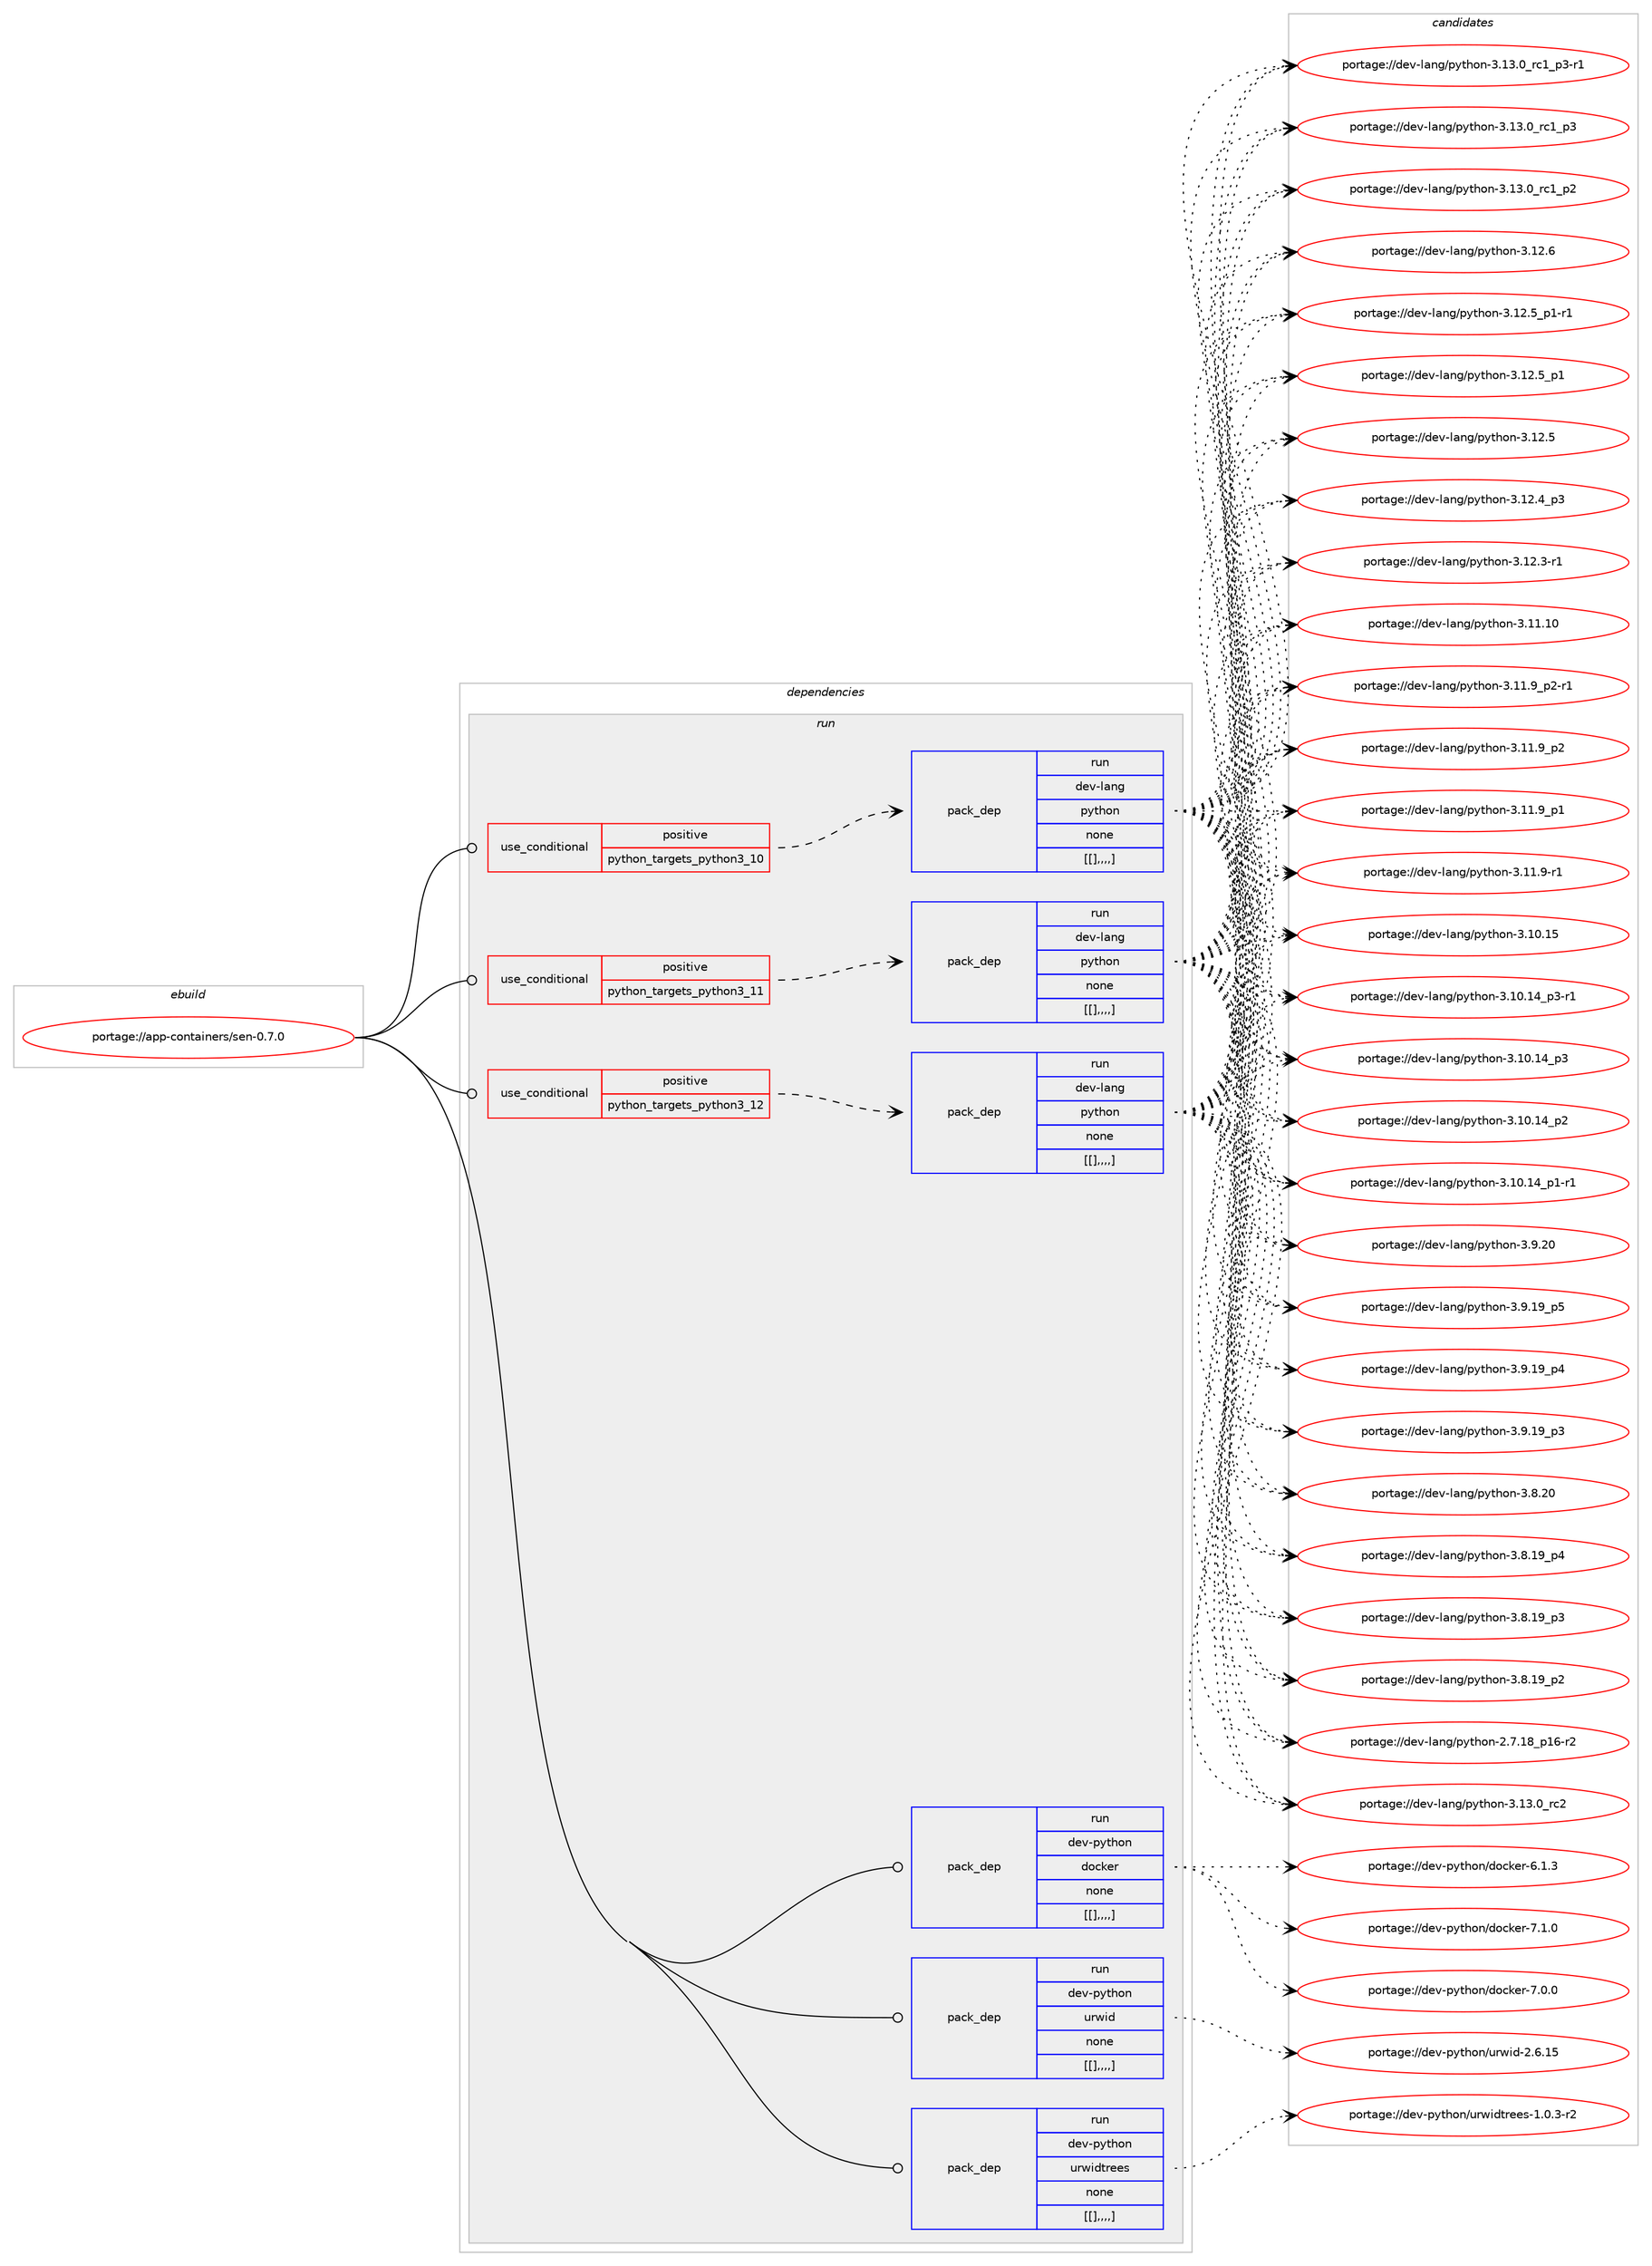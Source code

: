 digraph prolog {

# *************
# Graph options
# *************

newrank=true;
concentrate=true;
compound=true;
graph [rankdir=LR,fontname=Helvetica,fontsize=10,ranksep=1.5];#, ranksep=2.5, nodesep=0.2];
edge  [arrowhead=vee];
node  [fontname=Helvetica,fontsize=10];

# **********
# The ebuild
# **********

subgraph cluster_leftcol {
color=gray;
label=<<i>ebuild</i>>;
id [label="portage://app-containers/sen-0.7.0", color=red, width=4, href="../app-containers/sen-0.7.0.svg"];
}

# ****************
# The dependencies
# ****************

subgraph cluster_midcol {
color=gray;
label=<<i>dependencies</i>>;
subgraph cluster_compile {
fillcolor="#eeeeee";
style=filled;
label=<<i>compile</i>>;
}
subgraph cluster_compileandrun {
fillcolor="#eeeeee";
style=filled;
label=<<i>compile and run</i>>;
}
subgraph cluster_run {
fillcolor="#eeeeee";
style=filled;
label=<<i>run</i>>;
subgraph cond3402 {
dependency12433 [label=<<TABLE BORDER="0" CELLBORDER="1" CELLSPACING="0" CELLPADDING="4"><TR><TD ROWSPAN="3" CELLPADDING="10">use_conditional</TD></TR><TR><TD>positive</TD></TR><TR><TD>python_targets_python3_10</TD></TR></TABLE>>, shape=none, color=red];
subgraph pack8962 {
dependency12434 [label=<<TABLE BORDER="0" CELLBORDER="1" CELLSPACING="0" CELLPADDING="4" WIDTH="220"><TR><TD ROWSPAN="6" CELLPADDING="30">pack_dep</TD></TR><TR><TD WIDTH="110">run</TD></TR><TR><TD>dev-lang</TD></TR><TR><TD>python</TD></TR><TR><TD>none</TD></TR><TR><TD>[[],,,,]</TD></TR></TABLE>>, shape=none, color=blue];
}
dependency12433:e -> dependency12434:w [weight=20,style="dashed",arrowhead="vee"];
}
id:e -> dependency12433:w [weight=20,style="solid",arrowhead="odot"];
subgraph cond3403 {
dependency12435 [label=<<TABLE BORDER="0" CELLBORDER="1" CELLSPACING="0" CELLPADDING="4"><TR><TD ROWSPAN="3" CELLPADDING="10">use_conditional</TD></TR><TR><TD>positive</TD></TR><TR><TD>python_targets_python3_11</TD></TR></TABLE>>, shape=none, color=red];
subgraph pack8963 {
dependency12436 [label=<<TABLE BORDER="0" CELLBORDER="1" CELLSPACING="0" CELLPADDING="4" WIDTH="220"><TR><TD ROWSPAN="6" CELLPADDING="30">pack_dep</TD></TR><TR><TD WIDTH="110">run</TD></TR><TR><TD>dev-lang</TD></TR><TR><TD>python</TD></TR><TR><TD>none</TD></TR><TR><TD>[[],,,,]</TD></TR></TABLE>>, shape=none, color=blue];
}
dependency12435:e -> dependency12436:w [weight=20,style="dashed",arrowhead="vee"];
}
id:e -> dependency12435:w [weight=20,style="solid",arrowhead="odot"];
subgraph cond3404 {
dependency12437 [label=<<TABLE BORDER="0" CELLBORDER="1" CELLSPACING="0" CELLPADDING="4"><TR><TD ROWSPAN="3" CELLPADDING="10">use_conditional</TD></TR><TR><TD>positive</TD></TR><TR><TD>python_targets_python3_12</TD></TR></TABLE>>, shape=none, color=red];
subgraph pack8964 {
dependency12438 [label=<<TABLE BORDER="0" CELLBORDER="1" CELLSPACING="0" CELLPADDING="4" WIDTH="220"><TR><TD ROWSPAN="6" CELLPADDING="30">pack_dep</TD></TR><TR><TD WIDTH="110">run</TD></TR><TR><TD>dev-lang</TD></TR><TR><TD>python</TD></TR><TR><TD>none</TD></TR><TR><TD>[[],,,,]</TD></TR></TABLE>>, shape=none, color=blue];
}
dependency12437:e -> dependency12438:w [weight=20,style="dashed",arrowhead="vee"];
}
id:e -> dependency12437:w [weight=20,style="solid",arrowhead="odot"];
subgraph pack8965 {
dependency12439 [label=<<TABLE BORDER="0" CELLBORDER="1" CELLSPACING="0" CELLPADDING="4" WIDTH="220"><TR><TD ROWSPAN="6" CELLPADDING="30">pack_dep</TD></TR><TR><TD WIDTH="110">run</TD></TR><TR><TD>dev-python</TD></TR><TR><TD>docker</TD></TR><TR><TD>none</TD></TR><TR><TD>[[],,,,]</TD></TR></TABLE>>, shape=none, color=blue];
}
id:e -> dependency12439:w [weight=20,style="solid",arrowhead="odot"];
subgraph pack8966 {
dependency12440 [label=<<TABLE BORDER="0" CELLBORDER="1" CELLSPACING="0" CELLPADDING="4" WIDTH="220"><TR><TD ROWSPAN="6" CELLPADDING="30">pack_dep</TD></TR><TR><TD WIDTH="110">run</TD></TR><TR><TD>dev-python</TD></TR><TR><TD>urwid</TD></TR><TR><TD>none</TD></TR><TR><TD>[[],,,,]</TD></TR></TABLE>>, shape=none, color=blue];
}
id:e -> dependency12440:w [weight=20,style="solid",arrowhead="odot"];
subgraph pack8967 {
dependency12441 [label=<<TABLE BORDER="0" CELLBORDER="1" CELLSPACING="0" CELLPADDING="4" WIDTH="220"><TR><TD ROWSPAN="6" CELLPADDING="30">pack_dep</TD></TR><TR><TD WIDTH="110">run</TD></TR><TR><TD>dev-python</TD></TR><TR><TD>urwidtrees</TD></TR><TR><TD>none</TD></TR><TR><TD>[[],,,,]</TD></TR></TABLE>>, shape=none, color=blue];
}
id:e -> dependency12441:w [weight=20,style="solid",arrowhead="odot"];
}
}

# **************
# The candidates
# **************

subgraph cluster_choices {
rank=same;
color=gray;
label=<<i>candidates</i>>;

subgraph choice8962 {
color=black;
nodesep=1;
choice10010111845108971101034711212111610411111045514649514648951149950 [label="portage://dev-lang/python-3.13.0_rc2", color=red, width=4,href="../dev-lang/python-3.13.0_rc2.svg"];
choice1001011184510897110103471121211161041111104551464951464895114994995112514511449 [label="portage://dev-lang/python-3.13.0_rc1_p3-r1", color=red, width=4,href="../dev-lang/python-3.13.0_rc1_p3-r1.svg"];
choice100101118451089711010347112121116104111110455146495146489511499499511251 [label="portage://dev-lang/python-3.13.0_rc1_p3", color=red, width=4,href="../dev-lang/python-3.13.0_rc1_p3.svg"];
choice100101118451089711010347112121116104111110455146495146489511499499511250 [label="portage://dev-lang/python-3.13.0_rc1_p2", color=red, width=4,href="../dev-lang/python-3.13.0_rc1_p2.svg"];
choice10010111845108971101034711212111610411111045514649504654 [label="portage://dev-lang/python-3.12.6", color=red, width=4,href="../dev-lang/python-3.12.6.svg"];
choice1001011184510897110103471121211161041111104551464950465395112494511449 [label="portage://dev-lang/python-3.12.5_p1-r1", color=red, width=4,href="../dev-lang/python-3.12.5_p1-r1.svg"];
choice100101118451089711010347112121116104111110455146495046539511249 [label="portage://dev-lang/python-3.12.5_p1", color=red, width=4,href="../dev-lang/python-3.12.5_p1.svg"];
choice10010111845108971101034711212111610411111045514649504653 [label="portage://dev-lang/python-3.12.5", color=red, width=4,href="../dev-lang/python-3.12.5.svg"];
choice100101118451089711010347112121116104111110455146495046529511251 [label="portage://dev-lang/python-3.12.4_p3", color=red, width=4,href="../dev-lang/python-3.12.4_p3.svg"];
choice100101118451089711010347112121116104111110455146495046514511449 [label="portage://dev-lang/python-3.12.3-r1", color=red, width=4,href="../dev-lang/python-3.12.3-r1.svg"];
choice1001011184510897110103471121211161041111104551464949464948 [label="portage://dev-lang/python-3.11.10", color=red, width=4,href="../dev-lang/python-3.11.10.svg"];
choice1001011184510897110103471121211161041111104551464949465795112504511449 [label="portage://dev-lang/python-3.11.9_p2-r1", color=red, width=4,href="../dev-lang/python-3.11.9_p2-r1.svg"];
choice100101118451089711010347112121116104111110455146494946579511250 [label="portage://dev-lang/python-3.11.9_p2", color=red, width=4,href="../dev-lang/python-3.11.9_p2.svg"];
choice100101118451089711010347112121116104111110455146494946579511249 [label="portage://dev-lang/python-3.11.9_p1", color=red, width=4,href="../dev-lang/python-3.11.9_p1.svg"];
choice100101118451089711010347112121116104111110455146494946574511449 [label="portage://dev-lang/python-3.11.9-r1", color=red, width=4,href="../dev-lang/python-3.11.9-r1.svg"];
choice1001011184510897110103471121211161041111104551464948464953 [label="portage://dev-lang/python-3.10.15", color=red, width=4,href="../dev-lang/python-3.10.15.svg"];
choice100101118451089711010347112121116104111110455146494846495295112514511449 [label="portage://dev-lang/python-3.10.14_p3-r1", color=red, width=4,href="../dev-lang/python-3.10.14_p3-r1.svg"];
choice10010111845108971101034711212111610411111045514649484649529511251 [label="portage://dev-lang/python-3.10.14_p3", color=red, width=4,href="../dev-lang/python-3.10.14_p3.svg"];
choice10010111845108971101034711212111610411111045514649484649529511250 [label="portage://dev-lang/python-3.10.14_p2", color=red, width=4,href="../dev-lang/python-3.10.14_p2.svg"];
choice100101118451089711010347112121116104111110455146494846495295112494511449 [label="portage://dev-lang/python-3.10.14_p1-r1", color=red, width=4,href="../dev-lang/python-3.10.14_p1-r1.svg"];
choice10010111845108971101034711212111610411111045514657465048 [label="portage://dev-lang/python-3.9.20", color=red, width=4,href="../dev-lang/python-3.9.20.svg"];
choice100101118451089711010347112121116104111110455146574649579511253 [label="portage://dev-lang/python-3.9.19_p5", color=red, width=4,href="../dev-lang/python-3.9.19_p5.svg"];
choice100101118451089711010347112121116104111110455146574649579511252 [label="portage://dev-lang/python-3.9.19_p4", color=red, width=4,href="../dev-lang/python-3.9.19_p4.svg"];
choice100101118451089711010347112121116104111110455146574649579511251 [label="portage://dev-lang/python-3.9.19_p3", color=red, width=4,href="../dev-lang/python-3.9.19_p3.svg"];
choice10010111845108971101034711212111610411111045514656465048 [label="portage://dev-lang/python-3.8.20", color=red, width=4,href="../dev-lang/python-3.8.20.svg"];
choice100101118451089711010347112121116104111110455146564649579511252 [label="portage://dev-lang/python-3.8.19_p4", color=red, width=4,href="../dev-lang/python-3.8.19_p4.svg"];
choice100101118451089711010347112121116104111110455146564649579511251 [label="portage://dev-lang/python-3.8.19_p3", color=red, width=4,href="../dev-lang/python-3.8.19_p3.svg"];
choice100101118451089711010347112121116104111110455146564649579511250 [label="portage://dev-lang/python-3.8.19_p2", color=red, width=4,href="../dev-lang/python-3.8.19_p2.svg"];
choice100101118451089711010347112121116104111110455046554649569511249544511450 [label="portage://dev-lang/python-2.7.18_p16-r2", color=red, width=4,href="../dev-lang/python-2.7.18_p16-r2.svg"];
dependency12434:e -> choice10010111845108971101034711212111610411111045514649514648951149950:w [style=dotted,weight="100"];
dependency12434:e -> choice1001011184510897110103471121211161041111104551464951464895114994995112514511449:w [style=dotted,weight="100"];
dependency12434:e -> choice100101118451089711010347112121116104111110455146495146489511499499511251:w [style=dotted,weight="100"];
dependency12434:e -> choice100101118451089711010347112121116104111110455146495146489511499499511250:w [style=dotted,weight="100"];
dependency12434:e -> choice10010111845108971101034711212111610411111045514649504654:w [style=dotted,weight="100"];
dependency12434:e -> choice1001011184510897110103471121211161041111104551464950465395112494511449:w [style=dotted,weight="100"];
dependency12434:e -> choice100101118451089711010347112121116104111110455146495046539511249:w [style=dotted,weight="100"];
dependency12434:e -> choice10010111845108971101034711212111610411111045514649504653:w [style=dotted,weight="100"];
dependency12434:e -> choice100101118451089711010347112121116104111110455146495046529511251:w [style=dotted,weight="100"];
dependency12434:e -> choice100101118451089711010347112121116104111110455146495046514511449:w [style=dotted,weight="100"];
dependency12434:e -> choice1001011184510897110103471121211161041111104551464949464948:w [style=dotted,weight="100"];
dependency12434:e -> choice1001011184510897110103471121211161041111104551464949465795112504511449:w [style=dotted,weight="100"];
dependency12434:e -> choice100101118451089711010347112121116104111110455146494946579511250:w [style=dotted,weight="100"];
dependency12434:e -> choice100101118451089711010347112121116104111110455146494946579511249:w [style=dotted,weight="100"];
dependency12434:e -> choice100101118451089711010347112121116104111110455146494946574511449:w [style=dotted,weight="100"];
dependency12434:e -> choice1001011184510897110103471121211161041111104551464948464953:w [style=dotted,weight="100"];
dependency12434:e -> choice100101118451089711010347112121116104111110455146494846495295112514511449:w [style=dotted,weight="100"];
dependency12434:e -> choice10010111845108971101034711212111610411111045514649484649529511251:w [style=dotted,weight="100"];
dependency12434:e -> choice10010111845108971101034711212111610411111045514649484649529511250:w [style=dotted,weight="100"];
dependency12434:e -> choice100101118451089711010347112121116104111110455146494846495295112494511449:w [style=dotted,weight="100"];
dependency12434:e -> choice10010111845108971101034711212111610411111045514657465048:w [style=dotted,weight="100"];
dependency12434:e -> choice100101118451089711010347112121116104111110455146574649579511253:w [style=dotted,weight="100"];
dependency12434:e -> choice100101118451089711010347112121116104111110455146574649579511252:w [style=dotted,weight="100"];
dependency12434:e -> choice100101118451089711010347112121116104111110455146574649579511251:w [style=dotted,weight="100"];
dependency12434:e -> choice10010111845108971101034711212111610411111045514656465048:w [style=dotted,weight="100"];
dependency12434:e -> choice100101118451089711010347112121116104111110455146564649579511252:w [style=dotted,weight="100"];
dependency12434:e -> choice100101118451089711010347112121116104111110455146564649579511251:w [style=dotted,weight="100"];
dependency12434:e -> choice100101118451089711010347112121116104111110455146564649579511250:w [style=dotted,weight="100"];
dependency12434:e -> choice100101118451089711010347112121116104111110455046554649569511249544511450:w [style=dotted,weight="100"];
}
subgraph choice8963 {
color=black;
nodesep=1;
choice10010111845108971101034711212111610411111045514649514648951149950 [label="portage://dev-lang/python-3.13.0_rc2", color=red, width=4,href="../dev-lang/python-3.13.0_rc2.svg"];
choice1001011184510897110103471121211161041111104551464951464895114994995112514511449 [label="portage://dev-lang/python-3.13.0_rc1_p3-r1", color=red, width=4,href="../dev-lang/python-3.13.0_rc1_p3-r1.svg"];
choice100101118451089711010347112121116104111110455146495146489511499499511251 [label="portage://dev-lang/python-3.13.0_rc1_p3", color=red, width=4,href="../dev-lang/python-3.13.0_rc1_p3.svg"];
choice100101118451089711010347112121116104111110455146495146489511499499511250 [label="portage://dev-lang/python-3.13.0_rc1_p2", color=red, width=4,href="../dev-lang/python-3.13.0_rc1_p2.svg"];
choice10010111845108971101034711212111610411111045514649504654 [label="portage://dev-lang/python-3.12.6", color=red, width=4,href="../dev-lang/python-3.12.6.svg"];
choice1001011184510897110103471121211161041111104551464950465395112494511449 [label="portage://dev-lang/python-3.12.5_p1-r1", color=red, width=4,href="../dev-lang/python-3.12.5_p1-r1.svg"];
choice100101118451089711010347112121116104111110455146495046539511249 [label="portage://dev-lang/python-3.12.5_p1", color=red, width=4,href="../dev-lang/python-3.12.5_p1.svg"];
choice10010111845108971101034711212111610411111045514649504653 [label="portage://dev-lang/python-3.12.5", color=red, width=4,href="../dev-lang/python-3.12.5.svg"];
choice100101118451089711010347112121116104111110455146495046529511251 [label="portage://dev-lang/python-3.12.4_p3", color=red, width=4,href="../dev-lang/python-3.12.4_p3.svg"];
choice100101118451089711010347112121116104111110455146495046514511449 [label="portage://dev-lang/python-3.12.3-r1", color=red, width=4,href="../dev-lang/python-3.12.3-r1.svg"];
choice1001011184510897110103471121211161041111104551464949464948 [label="portage://dev-lang/python-3.11.10", color=red, width=4,href="../dev-lang/python-3.11.10.svg"];
choice1001011184510897110103471121211161041111104551464949465795112504511449 [label="portage://dev-lang/python-3.11.9_p2-r1", color=red, width=4,href="../dev-lang/python-3.11.9_p2-r1.svg"];
choice100101118451089711010347112121116104111110455146494946579511250 [label="portage://dev-lang/python-3.11.9_p2", color=red, width=4,href="../dev-lang/python-3.11.9_p2.svg"];
choice100101118451089711010347112121116104111110455146494946579511249 [label="portage://dev-lang/python-3.11.9_p1", color=red, width=4,href="../dev-lang/python-3.11.9_p1.svg"];
choice100101118451089711010347112121116104111110455146494946574511449 [label="portage://dev-lang/python-3.11.9-r1", color=red, width=4,href="../dev-lang/python-3.11.9-r1.svg"];
choice1001011184510897110103471121211161041111104551464948464953 [label="portage://dev-lang/python-3.10.15", color=red, width=4,href="../dev-lang/python-3.10.15.svg"];
choice100101118451089711010347112121116104111110455146494846495295112514511449 [label="portage://dev-lang/python-3.10.14_p3-r1", color=red, width=4,href="../dev-lang/python-3.10.14_p3-r1.svg"];
choice10010111845108971101034711212111610411111045514649484649529511251 [label="portage://dev-lang/python-3.10.14_p3", color=red, width=4,href="../dev-lang/python-3.10.14_p3.svg"];
choice10010111845108971101034711212111610411111045514649484649529511250 [label="portage://dev-lang/python-3.10.14_p2", color=red, width=4,href="../dev-lang/python-3.10.14_p2.svg"];
choice100101118451089711010347112121116104111110455146494846495295112494511449 [label="portage://dev-lang/python-3.10.14_p1-r1", color=red, width=4,href="../dev-lang/python-3.10.14_p1-r1.svg"];
choice10010111845108971101034711212111610411111045514657465048 [label="portage://dev-lang/python-3.9.20", color=red, width=4,href="../dev-lang/python-3.9.20.svg"];
choice100101118451089711010347112121116104111110455146574649579511253 [label="portage://dev-lang/python-3.9.19_p5", color=red, width=4,href="../dev-lang/python-3.9.19_p5.svg"];
choice100101118451089711010347112121116104111110455146574649579511252 [label="portage://dev-lang/python-3.9.19_p4", color=red, width=4,href="../dev-lang/python-3.9.19_p4.svg"];
choice100101118451089711010347112121116104111110455146574649579511251 [label="portage://dev-lang/python-3.9.19_p3", color=red, width=4,href="../dev-lang/python-3.9.19_p3.svg"];
choice10010111845108971101034711212111610411111045514656465048 [label="portage://dev-lang/python-3.8.20", color=red, width=4,href="../dev-lang/python-3.8.20.svg"];
choice100101118451089711010347112121116104111110455146564649579511252 [label="portage://dev-lang/python-3.8.19_p4", color=red, width=4,href="../dev-lang/python-3.8.19_p4.svg"];
choice100101118451089711010347112121116104111110455146564649579511251 [label="portage://dev-lang/python-3.8.19_p3", color=red, width=4,href="../dev-lang/python-3.8.19_p3.svg"];
choice100101118451089711010347112121116104111110455146564649579511250 [label="portage://dev-lang/python-3.8.19_p2", color=red, width=4,href="../dev-lang/python-3.8.19_p2.svg"];
choice100101118451089711010347112121116104111110455046554649569511249544511450 [label="portage://dev-lang/python-2.7.18_p16-r2", color=red, width=4,href="../dev-lang/python-2.7.18_p16-r2.svg"];
dependency12436:e -> choice10010111845108971101034711212111610411111045514649514648951149950:w [style=dotted,weight="100"];
dependency12436:e -> choice1001011184510897110103471121211161041111104551464951464895114994995112514511449:w [style=dotted,weight="100"];
dependency12436:e -> choice100101118451089711010347112121116104111110455146495146489511499499511251:w [style=dotted,weight="100"];
dependency12436:e -> choice100101118451089711010347112121116104111110455146495146489511499499511250:w [style=dotted,weight="100"];
dependency12436:e -> choice10010111845108971101034711212111610411111045514649504654:w [style=dotted,weight="100"];
dependency12436:e -> choice1001011184510897110103471121211161041111104551464950465395112494511449:w [style=dotted,weight="100"];
dependency12436:e -> choice100101118451089711010347112121116104111110455146495046539511249:w [style=dotted,weight="100"];
dependency12436:e -> choice10010111845108971101034711212111610411111045514649504653:w [style=dotted,weight="100"];
dependency12436:e -> choice100101118451089711010347112121116104111110455146495046529511251:w [style=dotted,weight="100"];
dependency12436:e -> choice100101118451089711010347112121116104111110455146495046514511449:w [style=dotted,weight="100"];
dependency12436:e -> choice1001011184510897110103471121211161041111104551464949464948:w [style=dotted,weight="100"];
dependency12436:e -> choice1001011184510897110103471121211161041111104551464949465795112504511449:w [style=dotted,weight="100"];
dependency12436:e -> choice100101118451089711010347112121116104111110455146494946579511250:w [style=dotted,weight="100"];
dependency12436:e -> choice100101118451089711010347112121116104111110455146494946579511249:w [style=dotted,weight="100"];
dependency12436:e -> choice100101118451089711010347112121116104111110455146494946574511449:w [style=dotted,weight="100"];
dependency12436:e -> choice1001011184510897110103471121211161041111104551464948464953:w [style=dotted,weight="100"];
dependency12436:e -> choice100101118451089711010347112121116104111110455146494846495295112514511449:w [style=dotted,weight="100"];
dependency12436:e -> choice10010111845108971101034711212111610411111045514649484649529511251:w [style=dotted,weight="100"];
dependency12436:e -> choice10010111845108971101034711212111610411111045514649484649529511250:w [style=dotted,weight="100"];
dependency12436:e -> choice100101118451089711010347112121116104111110455146494846495295112494511449:w [style=dotted,weight="100"];
dependency12436:e -> choice10010111845108971101034711212111610411111045514657465048:w [style=dotted,weight="100"];
dependency12436:e -> choice100101118451089711010347112121116104111110455146574649579511253:w [style=dotted,weight="100"];
dependency12436:e -> choice100101118451089711010347112121116104111110455146574649579511252:w [style=dotted,weight="100"];
dependency12436:e -> choice100101118451089711010347112121116104111110455146574649579511251:w [style=dotted,weight="100"];
dependency12436:e -> choice10010111845108971101034711212111610411111045514656465048:w [style=dotted,weight="100"];
dependency12436:e -> choice100101118451089711010347112121116104111110455146564649579511252:w [style=dotted,weight="100"];
dependency12436:e -> choice100101118451089711010347112121116104111110455146564649579511251:w [style=dotted,weight="100"];
dependency12436:e -> choice100101118451089711010347112121116104111110455146564649579511250:w [style=dotted,weight="100"];
dependency12436:e -> choice100101118451089711010347112121116104111110455046554649569511249544511450:w [style=dotted,weight="100"];
}
subgraph choice8964 {
color=black;
nodesep=1;
choice10010111845108971101034711212111610411111045514649514648951149950 [label="portage://dev-lang/python-3.13.0_rc2", color=red, width=4,href="../dev-lang/python-3.13.0_rc2.svg"];
choice1001011184510897110103471121211161041111104551464951464895114994995112514511449 [label="portage://dev-lang/python-3.13.0_rc1_p3-r1", color=red, width=4,href="../dev-lang/python-3.13.0_rc1_p3-r1.svg"];
choice100101118451089711010347112121116104111110455146495146489511499499511251 [label="portage://dev-lang/python-3.13.0_rc1_p3", color=red, width=4,href="../dev-lang/python-3.13.0_rc1_p3.svg"];
choice100101118451089711010347112121116104111110455146495146489511499499511250 [label="portage://dev-lang/python-3.13.0_rc1_p2", color=red, width=4,href="../dev-lang/python-3.13.0_rc1_p2.svg"];
choice10010111845108971101034711212111610411111045514649504654 [label="portage://dev-lang/python-3.12.6", color=red, width=4,href="../dev-lang/python-3.12.6.svg"];
choice1001011184510897110103471121211161041111104551464950465395112494511449 [label="portage://dev-lang/python-3.12.5_p1-r1", color=red, width=4,href="../dev-lang/python-3.12.5_p1-r1.svg"];
choice100101118451089711010347112121116104111110455146495046539511249 [label="portage://dev-lang/python-3.12.5_p1", color=red, width=4,href="../dev-lang/python-3.12.5_p1.svg"];
choice10010111845108971101034711212111610411111045514649504653 [label="portage://dev-lang/python-3.12.5", color=red, width=4,href="../dev-lang/python-3.12.5.svg"];
choice100101118451089711010347112121116104111110455146495046529511251 [label="portage://dev-lang/python-3.12.4_p3", color=red, width=4,href="../dev-lang/python-3.12.4_p3.svg"];
choice100101118451089711010347112121116104111110455146495046514511449 [label="portage://dev-lang/python-3.12.3-r1", color=red, width=4,href="../dev-lang/python-3.12.3-r1.svg"];
choice1001011184510897110103471121211161041111104551464949464948 [label="portage://dev-lang/python-3.11.10", color=red, width=4,href="../dev-lang/python-3.11.10.svg"];
choice1001011184510897110103471121211161041111104551464949465795112504511449 [label="portage://dev-lang/python-3.11.9_p2-r1", color=red, width=4,href="../dev-lang/python-3.11.9_p2-r1.svg"];
choice100101118451089711010347112121116104111110455146494946579511250 [label="portage://dev-lang/python-3.11.9_p2", color=red, width=4,href="../dev-lang/python-3.11.9_p2.svg"];
choice100101118451089711010347112121116104111110455146494946579511249 [label="portage://dev-lang/python-3.11.9_p1", color=red, width=4,href="../dev-lang/python-3.11.9_p1.svg"];
choice100101118451089711010347112121116104111110455146494946574511449 [label="portage://dev-lang/python-3.11.9-r1", color=red, width=4,href="../dev-lang/python-3.11.9-r1.svg"];
choice1001011184510897110103471121211161041111104551464948464953 [label="portage://dev-lang/python-3.10.15", color=red, width=4,href="../dev-lang/python-3.10.15.svg"];
choice100101118451089711010347112121116104111110455146494846495295112514511449 [label="portage://dev-lang/python-3.10.14_p3-r1", color=red, width=4,href="../dev-lang/python-3.10.14_p3-r1.svg"];
choice10010111845108971101034711212111610411111045514649484649529511251 [label="portage://dev-lang/python-3.10.14_p3", color=red, width=4,href="../dev-lang/python-3.10.14_p3.svg"];
choice10010111845108971101034711212111610411111045514649484649529511250 [label="portage://dev-lang/python-3.10.14_p2", color=red, width=4,href="../dev-lang/python-3.10.14_p2.svg"];
choice100101118451089711010347112121116104111110455146494846495295112494511449 [label="portage://dev-lang/python-3.10.14_p1-r1", color=red, width=4,href="../dev-lang/python-3.10.14_p1-r1.svg"];
choice10010111845108971101034711212111610411111045514657465048 [label="portage://dev-lang/python-3.9.20", color=red, width=4,href="../dev-lang/python-3.9.20.svg"];
choice100101118451089711010347112121116104111110455146574649579511253 [label="portage://dev-lang/python-3.9.19_p5", color=red, width=4,href="../dev-lang/python-3.9.19_p5.svg"];
choice100101118451089711010347112121116104111110455146574649579511252 [label="portage://dev-lang/python-3.9.19_p4", color=red, width=4,href="../dev-lang/python-3.9.19_p4.svg"];
choice100101118451089711010347112121116104111110455146574649579511251 [label="portage://dev-lang/python-3.9.19_p3", color=red, width=4,href="../dev-lang/python-3.9.19_p3.svg"];
choice10010111845108971101034711212111610411111045514656465048 [label="portage://dev-lang/python-3.8.20", color=red, width=4,href="../dev-lang/python-3.8.20.svg"];
choice100101118451089711010347112121116104111110455146564649579511252 [label="portage://dev-lang/python-3.8.19_p4", color=red, width=4,href="../dev-lang/python-3.8.19_p4.svg"];
choice100101118451089711010347112121116104111110455146564649579511251 [label="portage://dev-lang/python-3.8.19_p3", color=red, width=4,href="../dev-lang/python-3.8.19_p3.svg"];
choice100101118451089711010347112121116104111110455146564649579511250 [label="portage://dev-lang/python-3.8.19_p2", color=red, width=4,href="../dev-lang/python-3.8.19_p2.svg"];
choice100101118451089711010347112121116104111110455046554649569511249544511450 [label="portage://dev-lang/python-2.7.18_p16-r2", color=red, width=4,href="../dev-lang/python-2.7.18_p16-r2.svg"];
dependency12438:e -> choice10010111845108971101034711212111610411111045514649514648951149950:w [style=dotted,weight="100"];
dependency12438:e -> choice1001011184510897110103471121211161041111104551464951464895114994995112514511449:w [style=dotted,weight="100"];
dependency12438:e -> choice100101118451089711010347112121116104111110455146495146489511499499511251:w [style=dotted,weight="100"];
dependency12438:e -> choice100101118451089711010347112121116104111110455146495146489511499499511250:w [style=dotted,weight="100"];
dependency12438:e -> choice10010111845108971101034711212111610411111045514649504654:w [style=dotted,weight="100"];
dependency12438:e -> choice1001011184510897110103471121211161041111104551464950465395112494511449:w [style=dotted,weight="100"];
dependency12438:e -> choice100101118451089711010347112121116104111110455146495046539511249:w [style=dotted,weight="100"];
dependency12438:e -> choice10010111845108971101034711212111610411111045514649504653:w [style=dotted,weight="100"];
dependency12438:e -> choice100101118451089711010347112121116104111110455146495046529511251:w [style=dotted,weight="100"];
dependency12438:e -> choice100101118451089711010347112121116104111110455146495046514511449:w [style=dotted,weight="100"];
dependency12438:e -> choice1001011184510897110103471121211161041111104551464949464948:w [style=dotted,weight="100"];
dependency12438:e -> choice1001011184510897110103471121211161041111104551464949465795112504511449:w [style=dotted,weight="100"];
dependency12438:e -> choice100101118451089711010347112121116104111110455146494946579511250:w [style=dotted,weight="100"];
dependency12438:e -> choice100101118451089711010347112121116104111110455146494946579511249:w [style=dotted,weight="100"];
dependency12438:e -> choice100101118451089711010347112121116104111110455146494946574511449:w [style=dotted,weight="100"];
dependency12438:e -> choice1001011184510897110103471121211161041111104551464948464953:w [style=dotted,weight="100"];
dependency12438:e -> choice100101118451089711010347112121116104111110455146494846495295112514511449:w [style=dotted,weight="100"];
dependency12438:e -> choice10010111845108971101034711212111610411111045514649484649529511251:w [style=dotted,weight="100"];
dependency12438:e -> choice10010111845108971101034711212111610411111045514649484649529511250:w [style=dotted,weight="100"];
dependency12438:e -> choice100101118451089711010347112121116104111110455146494846495295112494511449:w [style=dotted,weight="100"];
dependency12438:e -> choice10010111845108971101034711212111610411111045514657465048:w [style=dotted,weight="100"];
dependency12438:e -> choice100101118451089711010347112121116104111110455146574649579511253:w [style=dotted,weight="100"];
dependency12438:e -> choice100101118451089711010347112121116104111110455146574649579511252:w [style=dotted,weight="100"];
dependency12438:e -> choice100101118451089711010347112121116104111110455146574649579511251:w [style=dotted,weight="100"];
dependency12438:e -> choice10010111845108971101034711212111610411111045514656465048:w [style=dotted,weight="100"];
dependency12438:e -> choice100101118451089711010347112121116104111110455146564649579511252:w [style=dotted,weight="100"];
dependency12438:e -> choice100101118451089711010347112121116104111110455146564649579511251:w [style=dotted,weight="100"];
dependency12438:e -> choice100101118451089711010347112121116104111110455146564649579511250:w [style=dotted,weight="100"];
dependency12438:e -> choice100101118451089711010347112121116104111110455046554649569511249544511450:w [style=dotted,weight="100"];
}
subgraph choice8965 {
color=black;
nodesep=1;
choice100101118451121211161041111104710011199107101114455546494648 [label="portage://dev-python/docker-7.1.0", color=red, width=4,href="../dev-python/docker-7.1.0.svg"];
choice100101118451121211161041111104710011199107101114455546484648 [label="portage://dev-python/docker-7.0.0", color=red, width=4,href="../dev-python/docker-7.0.0.svg"];
choice100101118451121211161041111104710011199107101114455446494651 [label="portage://dev-python/docker-6.1.3", color=red, width=4,href="../dev-python/docker-6.1.3.svg"];
dependency12439:e -> choice100101118451121211161041111104710011199107101114455546494648:w [style=dotted,weight="100"];
dependency12439:e -> choice100101118451121211161041111104710011199107101114455546484648:w [style=dotted,weight="100"];
dependency12439:e -> choice100101118451121211161041111104710011199107101114455446494651:w [style=dotted,weight="100"];
}
subgraph choice8966 {
color=black;
nodesep=1;
choice100101118451121211161041111104711711411910510045504654464953 [label="portage://dev-python/urwid-2.6.15", color=red, width=4,href="../dev-python/urwid-2.6.15.svg"];
dependency12440:e -> choice100101118451121211161041111104711711411910510045504654464953:w [style=dotted,weight="100"];
}
subgraph choice8967 {
color=black;
nodesep=1;
choice10010111845112121116104111110471171141191051001161141011011154549464846514511450 [label="portage://dev-python/urwidtrees-1.0.3-r2", color=red, width=4,href="../dev-python/urwidtrees-1.0.3-r2.svg"];
dependency12441:e -> choice10010111845112121116104111110471171141191051001161141011011154549464846514511450:w [style=dotted,weight="100"];
}
}

}
